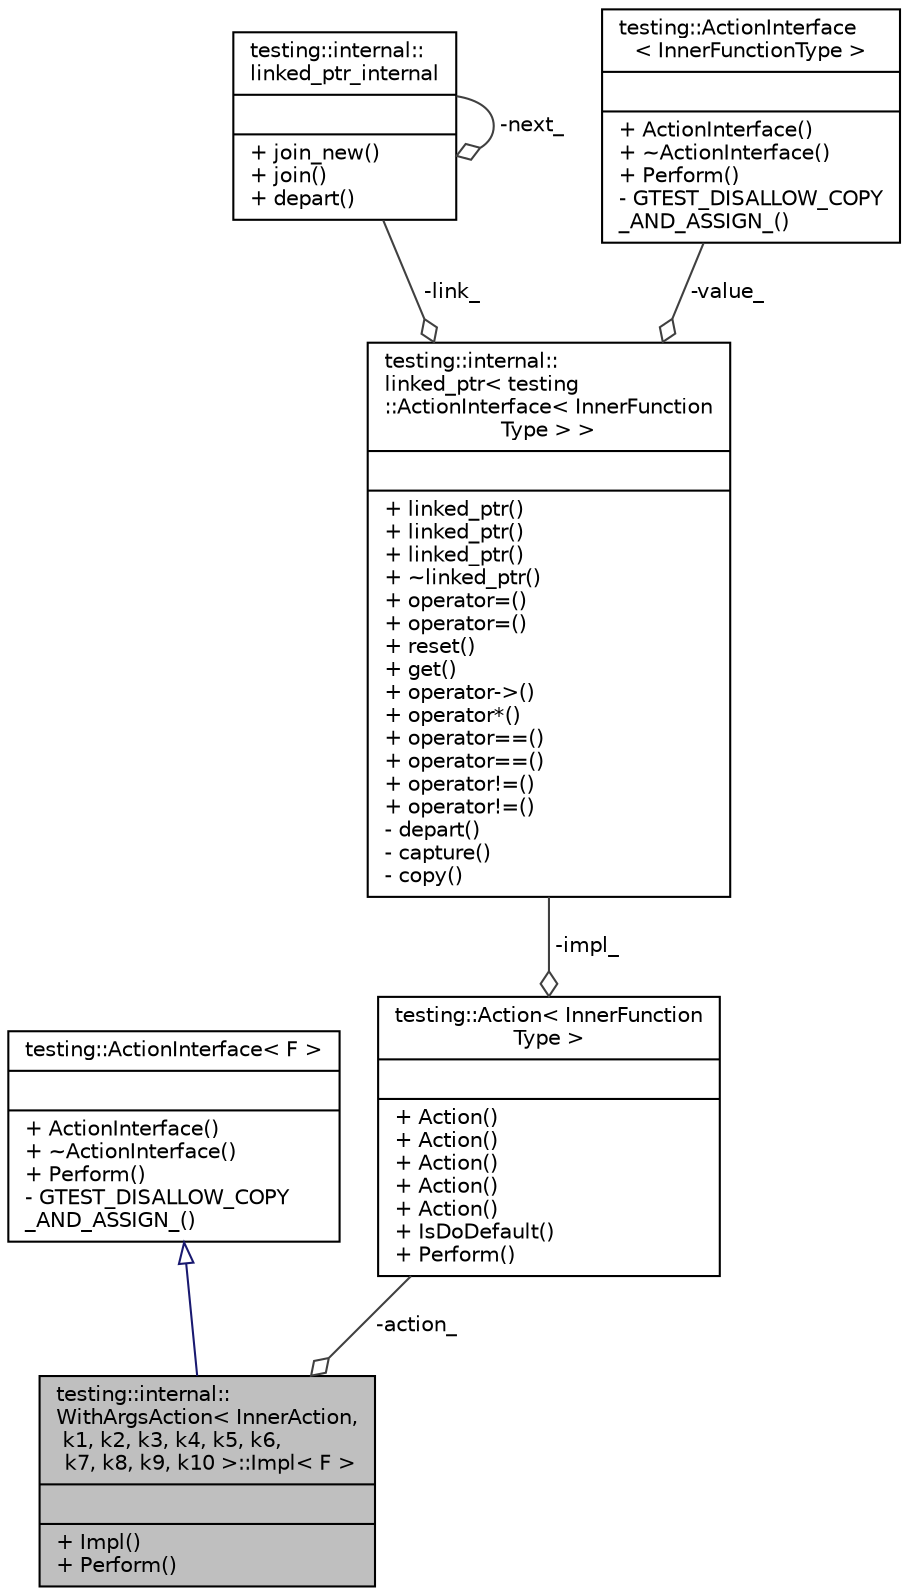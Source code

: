 digraph "testing::internal::WithArgsAction&lt; InnerAction, k1, k2, k3, k4, k5, k6, k7, k8, k9, k10 &gt;::Impl&lt; F &gt;"
{
  edge [fontname="Helvetica",fontsize="10",labelfontname="Helvetica",labelfontsize="10"];
  node [fontname="Helvetica",fontsize="10",shape=record];
  Node2 [label="{testing::internal::\lWithArgsAction\< InnerAction,\l k1, k2, k3, k4, k5, k6,\l k7, k8, k9, k10 \>::Impl\< F \>\n||+ Impl()\l+ Perform()\l}",height=0.2,width=0.4,color="black", fillcolor="grey75", style="filled", fontcolor="black"];
  Node3 -> Node2 [dir="back",color="midnightblue",fontsize="10",style="solid",arrowtail="onormal",fontname="Helvetica"];
  Node3 [label="{testing::ActionInterface\< F \>\n||+ ActionInterface()\l+ ~ActionInterface()\l+ Perform()\l- GTEST_DISALLOW_COPY\l_AND_ASSIGN_()\l}",height=0.2,width=0.4,color="black", fillcolor="white", style="filled",URL="$d6/d8c/classtesting_1_1_action_interface.html"];
  Node4 -> Node2 [color="grey25",fontsize="10",style="solid",label=" -action_" ,arrowhead="odiamond",fontname="Helvetica"];
  Node4 [label="{testing::Action\< InnerFunction\lType \>\n||+ Action()\l+ Action()\l+ Action()\l+ Action()\l+ Action()\l+ IsDoDefault()\l+ Perform()\l}",height=0.2,width=0.4,color="black", fillcolor="white", style="filled",URL="$d0/dd1/classtesting_1_1_action.html"];
  Node5 -> Node4 [color="grey25",fontsize="10",style="solid",label=" -impl_" ,arrowhead="odiamond",fontname="Helvetica"];
  Node5 [label="{testing::internal::\llinked_ptr\< testing\l::ActionInterface\< InnerFunction\lType \> \>\n||+ linked_ptr()\l+ linked_ptr()\l+ linked_ptr()\l+ ~linked_ptr()\l+ operator=()\l+ operator=()\l+ reset()\l+ get()\l+ operator-\>()\l+ operator*()\l+ operator==()\l+ operator==()\l+ operator!=()\l+ operator!=()\l- depart()\l- capture()\l- copy()\l}",height=0.2,width=0.4,color="black", fillcolor="white", style="filled",URL="$d9/df4/classtesting_1_1internal_1_1linked__ptr.html"];
  Node6 -> Node5 [color="grey25",fontsize="10",style="solid",label=" -link_" ,arrowhead="odiamond",fontname="Helvetica"];
  Node6 [label="{testing::internal::\llinked_ptr_internal\n||+ join_new()\l+ join()\l+ depart()\l}",height=0.2,width=0.4,color="black", fillcolor="white", style="filled",URL="$d7/d67/classtesting_1_1internal_1_1linked__ptr__internal.html"];
  Node6 -> Node6 [color="grey25",fontsize="10",style="solid",label=" -next_" ,arrowhead="odiamond",fontname="Helvetica"];
  Node7 -> Node5 [color="grey25",fontsize="10",style="solid",label=" -value_" ,arrowhead="odiamond",fontname="Helvetica"];
  Node7 [label="{testing::ActionInterface\l\< InnerFunctionType \>\n||+ ActionInterface()\l+ ~ActionInterface()\l+ Perform()\l- GTEST_DISALLOW_COPY\l_AND_ASSIGN_()\l}",height=0.2,width=0.4,color="black", fillcolor="white", style="filled",URL="$d6/d8c/classtesting_1_1_action_interface.html"];
}
